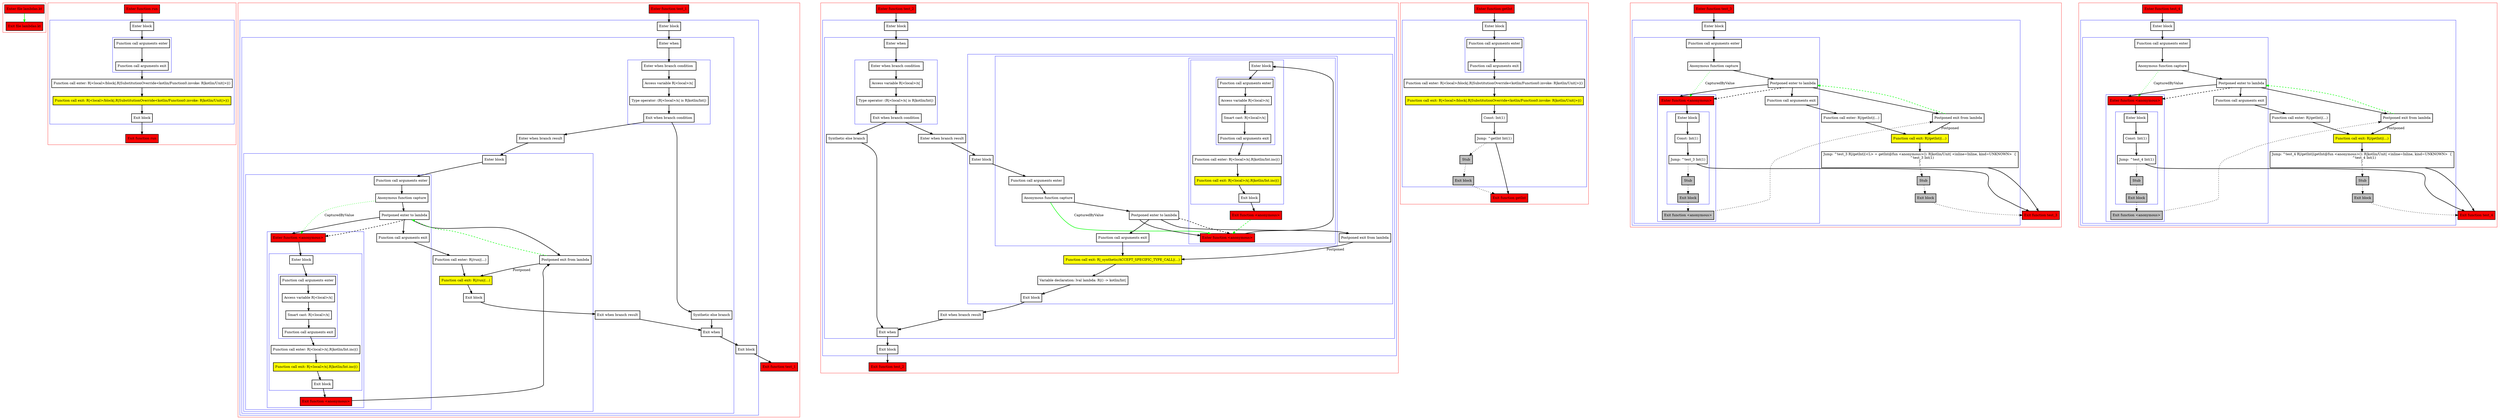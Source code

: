 digraph lambdas_kt {
    graph [nodesep=3]
    node [shape=box penwidth=2]
    edge [penwidth=2]

    subgraph cluster_0 {
        color=red
        0 [label="Enter file lambdas.kt" style="filled" fillcolor=red];
        1 [label="Exit file lambdas.kt" style="filled" fillcolor=red];
    }
    0 -> {1} [color=green];

    subgraph cluster_1 {
        color=red
        2 [label="Enter function run" style="filled" fillcolor=red];
        subgraph cluster_2 {
            color=blue
            3 [label="Enter block"];
            subgraph cluster_3 {
                color=blue
                4 [label="Function call arguments enter"];
                5 [label="Function call arguments exit"];
            }
            6 [label="Function call enter: R|<local>/block|.R|SubstitutionOverride<kotlin/Function0.invoke: R|kotlin/Unit|>|()"];
            7 [label="Function call exit: R|<local>/block|.R|SubstitutionOverride<kotlin/Function0.invoke: R|kotlin/Unit|>|()" style="filled" fillcolor=yellow];
            8 [label="Exit block"];
        }
        9 [label="Exit function run" style="filled" fillcolor=red];
    }
    2 -> {3};
    3 -> {4};
    4 -> {5};
    5 -> {6};
    6 -> {7};
    7 -> {8};
    8 -> {9};

    subgraph cluster_4 {
        color=red
        10 [label="Enter function test_1" style="filled" fillcolor=red];
        subgraph cluster_5 {
            color=blue
            11 [label="Enter block"];
            subgraph cluster_6 {
                color=blue
                12 [label="Enter when"];
                subgraph cluster_7 {
                    color=blue
                    13 [label="Enter when branch condition "];
                    14 [label="Access variable R|<local>/x|"];
                    15 [label="Type operator: (R|<local>/x| is R|kotlin/Int|)"];
                    16 [label="Exit when branch condition"];
                }
                17 [label="Synthetic else branch"];
                18 [label="Enter when branch result"];
                subgraph cluster_8 {
                    color=blue
                    19 [label="Enter block"];
                    subgraph cluster_9 {
                        color=blue
                        20 [label="Function call arguments enter"];
                        21 [label="Anonymous function capture"];
                        22 [label="Postponed enter to lambda"];
                        subgraph cluster_10 {
                            color=blue
                            23 [label="Enter function <anonymous>" style="filled" fillcolor=red];
                            subgraph cluster_11 {
                                color=blue
                                24 [label="Enter block"];
                                subgraph cluster_12 {
                                    color=blue
                                    25 [label="Function call arguments enter"];
                                    26 [label="Access variable R|<local>/x|"];
                                    27 [label="Smart cast: R|<local>/x|"];
                                    28 [label="Function call arguments exit"];
                                }
                                29 [label="Function call enter: R|<local>/x|.R|kotlin/Int.inc|()"];
                                30 [label="Function call exit: R|<local>/x|.R|kotlin/Int.inc|()" style="filled" fillcolor=yellow];
                                31 [label="Exit block"];
                            }
                            32 [label="Exit function <anonymous>" style="filled" fillcolor=red];
                        }
                        33 [label="Function call arguments exit"];
                    }
                    34 [label="Function call enter: R|/run|(...)"];
                    35 [label="Postponed exit from lambda"];
                    36 [label="Function call exit: R|/run|(...)" style="filled" fillcolor=yellow];
                    37 [label="Exit block"];
                }
                38 [label="Exit when branch result"];
                39 [label="Exit when"];
            }
            40 [label="Exit block"];
        }
        41 [label="Exit function test_1" style="filled" fillcolor=red];
    }
    10 -> {11};
    11 -> {12};
    12 -> {13};
    13 -> {14};
    14 -> {15};
    15 -> {16};
    16 -> {17 18};
    17 -> {39};
    18 -> {19};
    19 -> {20};
    20 -> {21};
    21 -> {22};
    21 -> {23} [color=green style=dotted label="CapturedByValue"];
    22 -> {23 33 35};
    22 -> {23} [style=dashed];
    23 -> {24};
    24 -> {25};
    25 -> {26};
    26 -> {27};
    27 -> {28};
    28 -> {29};
    29 -> {30};
    30 -> {31};
    31 -> {32};
    32 -> {35};
    33 -> {34};
    34 -> {36};
    35 -> {22} [color=green style=dashed];
    35 -> {36} [label="Postponed"];
    36 -> {37};
    37 -> {38};
    38 -> {39};
    39 -> {40};
    40 -> {41};

    subgraph cluster_13 {
        color=red
        42 [label="Enter function test_2" style="filled" fillcolor=red];
        subgraph cluster_14 {
            color=blue
            43 [label="Enter block"];
            subgraph cluster_15 {
                color=blue
                44 [label="Enter when"];
                subgraph cluster_16 {
                    color=blue
                    45 [label="Enter when branch condition "];
                    46 [label="Access variable R|<local>/x|"];
                    47 [label="Type operator: (R|<local>/x| is R|kotlin/Int|)"];
                    48 [label="Exit when branch condition"];
                }
                49 [label="Synthetic else branch"];
                50 [label="Enter when branch result"];
                subgraph cluster_17 {
                    color=blue
                    51 [label="Enter block"];
                    subgraph cluster_18 {
                        color=blue
                        52 [label="Function call arguments enter"];
                        53 [label="Anonymous function capture"];
                        54 [label="Postponed enter to lambda"];
                        subgraph cluster_19 {
                            color=blue
                            55 [label="Enter function <anonymous>" style="filled" fillcolor=red];
                            subgraph cluster_20 {
                                color=blue
                                56 [label="Enter block"];
                                subgraph cluster_21 {
                                    color=blue
                                    57 [label="Function call arguments enter"];
                                    58 [label="Access variable R|<local>/x|"];
                                    59 [label="Smart cast: R|<local>/x|"];
                                    60 [label="Function call arguments exit"];
                                }
                                61 [label="Function call enter: R|<local>/x|.R|kotlin/Int.inc|()"];
                                62 [label="Function call exit: R|<local>/x|.R|kotlin/Int.inc|()" style="filled" fillcolor=yellow];
                                63 [label="Exit block"];
                            }
                            64 [label="Exit function <anonymous>" style="filled" fillcolor=red];
                        }
                        65 [label="Function call arguments exit"];
                    }
                    66 [label="Postponed exit from lambda"];
                    67 [label="Function call exit: R|_synthetic/ACCEPT_SPECIFIC_TYPE_CALL|(...)" style="filled" fillcolor=yellow];
                    68 [label="Variable declaration: lval lambda: R|() -> kotlin/Int|"];
                    69 [label="Exit block"];
                }
                70 [label="Exit when branch result"];
                71 [label="Exit when"];
            }
            72 [label="Exit block"];
        }
        73 [label="Exit function test_2" style="filled" fillcolor=red];
    }
    42 -> {43};
    43 -> {44};
    44 -> {45};
    45 -> {46};
    46 -> {47};
    47 -> {48};
    48 -> {49 50};
    49 -> {71};
    50 -> {51};
    51 -> {52};
    52 -> {53};
    53 -> {54};
    53 -> {55} [color=green label="CapturedByValue"];
    54 -> {55 65 66};
    54 -> {55} [style=dashed];
    55 -> {56};
    56 -> {57};
    57 -> {58};
    58 -> {59};
    59 -> {60};
    60 -> {61};
    61 -> {62};
    62 -> {63};
    63 -> {64};
    64 -> {55} [color=green style=dashed];
    65 -> {67};
    66 -> {67} [label="Postponed"];
    67 -> {68};
    68 -> {69};
    69 -> {70};
    70 -> {71};
    71 -> {72};
    72 -> {73};

    subgraph cluster_22 {
        color=red
        74 [label="Enter function getInt" style="filled" fillcolor=red];
        subgraph cluster_23 {
            color=blue
            75 [label="Enter block"];
            subgraph cluster_24 {
                color=blue
                76 [label="Function call arguments enter"];
                77 [label="Function call arguments exit"];
            }
            78 [label="Function call enter: R|<local>/block|.R|SubstitutionOverride<kotlin/Function0.invoke: R|kotlin/Unit|>|()"];
            79 [label="Function call exit: R|<local>/block|.R|SubstitutionOverride<kotlin/Function0.invoke: R|kotlin/Unit|>|()" style="filled" fillcolor=yellow];
            80 [label="Const: Int(1)"];
            81 [label="Jump: ^getInt Int(1)"];
            82 [label="Stub" style="filled" fillcolor=gray];
            83 [label="Exit block" style="filled" fillcolor=gray];
        }
        84 [label="Exit function getInt" style="filled" fillcolor=red];
    }
    74 -> {75};
    75 -> {76};
    76 -> {77};
    77 -> {78};
    78 -> {79};
    79 -> {80};
    80 -> {81};
    81 -> {84};
    81 -> {82} [style=dotted];
    82 -> {83} [style=dotted];
    83 -> {84} [style=dotted];

    subgraph cluster_25 {
        color=red
        85 [label="Enter function test_3" style="filled" fillcolor=red];
        subgraph cluster_26 {
            color=blue
            86 [label="Enter block"];
            subgraph cluster_27 {
                color=blue
                87 [label="Function call arguments enter"];
                88 [label="Anonymous function capture"];
                89 [label="Postponed enter to lambda"];
                subgraph cluster_28 {
                    color=blue
                    90 [label="Enter function <anonymous>" style="filled" fillcolor=red];
                    subgraph cluster_29 {
                        color=blue
                        91 [label="Enter block"];
                        92 [label="Const: Int(1)"];
                        93 [label="Jump: ^test_3 Int(1)"];
                        94 [label="Stub" style="filled" fillcolor=gray];
                        95 [label="Exit block" style="filled" fillcolor=gray];
                    }
                    96 [label="Exit function <anonymous>" style="filled" fillcolor=gray];
                }
                97 [label="Function call arguments exit"];
            }
            98 [label="Function call enter: R|/getInt|(...)"];
            99 [label="Postponed exit from lambda"];
            100 [label="Function call exit: R|/getInt|(...)" style="filled" fillcolor=yellow];
            101 [label="Jump: ^test_3 R|/getInt|(<L> = getInt@fun <anonymous>(): R|kotlin/Unit| <inline=Inline, kind=UNKNOWN>  {
    ^test_3 Int(1)
}
)"];
            102 [label="Stub" style="filled" fillcolor=gray];
            103 [label="Exit block" style="filled" fillcolor=gray];
        }
        104 [label="Exit function test_3" style="filled" fillcolor=red];
    }
    85 -> {86};
    86 -> {87};
    87 -> {88};
    88 -> {89};
    88 -> {90} [color=green style=dotted label="CapturedByValue"];
    89 -> {90 97 99};
    89 -> {90} [style=dashed];
    90 -> {91};
    91 -> {92};
    92 -> {93};
    93 -> {104};
    93 -> {94} [style=dotted];
    94 -> {95} [style=dotted];
    95 -> {96} [style=dotted];
    96 -> {99} [style=dotted];
    97 -> {98};
    98 -> {100};
    99 -> {89} [color=green style=dashed];
    99 -> {100} [label="Postponed"];
    100 -> {101};
    101 -> {104};
    101 -> {102} [style=dotted];
    102 -> {103} [style=dotted];
    103 -> {104} [style=dotted];

    subgraph cluster_30 {
        color=red
        105 [label="Enter function test_4" style="filled" fillcolor=red];
        subgraph cluster_31 {
            color=blue
            106 [label="Enter block"];
            subgraph cluster_32 {
                color=blue
                107 [label="Function call arguments enter"];
                108 [label="Anonymous function capture"];
                109 [label="Postponed enter to lambda"];
                subgraph cluster_33 {
                    color=blue
                    110 [label="Enter function <anonymous>" style="filled" fillcolor=red];
                    subgraph cluster_34 {
                        color=blue
                        111 [label="Enter block"];
                        112 [label="Const: Int(1)"];
                        113 [label="Jump: ^test_4 Int(1)"];
                        114 [label="Stub" style="filled" fillcolor=gray];
                        115 [label="Exit block" style="filled" fillcolor=gray];
                    }
                    116 [label="Exit function <anonymous>" style="filled" fillcolor=gray];
                }
                117 [label="Function call arguments exit"];
            }
            118 [label="Function call enter: R|/getInt|(...)"];
            119 [label="Postponed exit from lambda"];
            120 [label="Function call exit: R|/getInt|(...)" style="filled" fillcolor=yellow];
            121 [label="Jump: ^test_4 R|/getInt|(getInt@fun <anonymous>(): R|kotlin/Unit| <inline=Inline, kind=UNKNOWN>  {
    ^test_4 Int(1)
}
)"];
            122 [label="Stub" style="filled" fillcolor=gray];
            123 [label="Exit block" style="filled" fillcolor=gray];
        }
        124 [label="Exit function test_4" style="filled" fillcolor=red];
    }
    105 -> {106};
    106 -> {107};
    107 -> {108};
    108 -> {109};
    108 -> {110} [color=green style=dotted label="CapturedByValue"];
    109 -> {110 117 119};
    109 -> {110} [style=dashed];
    110 -> {111};
    111 -> {112};
    112 -> {113};
    113 -> {124};
    113 -> {114} [style=dotted];
    114 -> {115} [style=dotted];
    115 -> {116} [style=dotted];
    116 -> {119} [style=dotted];
    117 -> {118};
    118 -> {120};
    119 -> {109} [color=green style=dashed];
    119 -> {120} [label="Postponed"];
    120 -> {121};
    121 -> {124};
    121 -> {122} [style=dotted];
    122 -> {123} [style=dotted];
    123 -> {124} [style=dotted];

}
